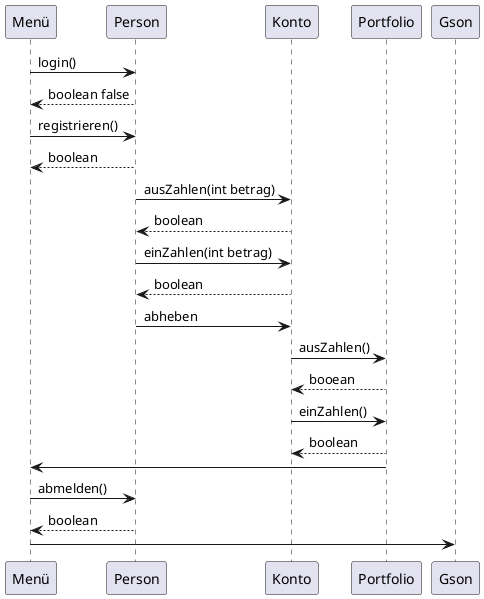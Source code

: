 @startuml

Menü -> Person :login()
Person --> Menü : boolean false
Menü -> Person : registrieren()
Person --> Menü : boolean
Person -> Konto : ausZahlen(int betrag)  
Konto --> Person : boolean
Person -> Konto : einZahlen(int betrag)
Konto --> Person : boolean
Person -> Konto : abheben
Konto -> Portfolio : ausZahlen()
Portfolio --> Konto : booean
Konto -> Portfolio : einZahlen()
Portfolio --> Konto : boolean
Portfolio -> Menü
Menü -> Person : abmelden()
Person --> Menü : boolean
Menü -> Gson:

@enduml

@startuml

Menü -> Person : login()
Person --> Menü : boolean
Menü -> Person : registrieren()
Person --> Menü : boolean
Anmelden -> Menü 
Menü -> MenüFinanzen : input() 
MenüFinazen -> KaufuVerkaufen :input()
KaufuVerkaufen -> AktienMarkt 
AktienMarkt -> Person : string (Welche Aktie Willst du Kaufen.Verkaufen ?)
Person -> AktienMarkt : input() 
AktienMarkt -> Person : string (Wie Viele Aktien willst du Kaufen.Verkaufen)  
AktienMarkt-> Lequide.Mittel: scan()
Lequide.Mittel --> AktienMarkt: boolean Fals
Lequide.Mittel -> Person : string (Das Aufgeladene Geld reicht nicht aus)
Lequide.Mittel --> AktienMarkt: boolean true
Lequide.Mittel -> AktienMarkt: kauf()
AktienMarkt -> Lequide.Mittel: Value (Lequide.Miitel - value stock * Anzahl stock)
AktienMarkt -> Portfolio : transfer()
Lequide.Mittel -> Person : string (Value)
Portfolio -> Person : string (Anzahl Stock, Value Stock) 
AktienMarkt -> Zurück: input()
Zurück -> MenüFinanzen
MenüFinanzen -> Zurück : input()
Zurück -> Menü 
Menü -> Abmelden : input()
Abmelden -> Person

@enduml

@startuml

Menü -> Person : login()
Person --> Menü : boolean true
Menü -> Person : registrieren()
Person --> Menü : boolean
Menü -> MenüAktien: input()
MenüAktien -> Kurse: input()
Kurse -> AktienMarket : show()
AktienMarket -> Zurück: input()
Zurück -> MenüAktien:
MenüAktien -> Zurück: input()
Zurück -> Menü
Menü -> Abmelden: input()
Abmelden -> Person  

@enduml

@startuml

Person -> Anmelden :login()
Anmelden --> Person : boolean true
Person -> registrieren :registrieren()
registrieren -> Person :string() 
Person -> Anmelden  :login()
Anmelden -> Menü 
Menü -> MenüAktien: input()
MenüAktien -> Portfolio: input()
Portfolio -> Aktien : show()
Aktien -> Zurück: input()
Zurück -> MenüAktien: 
MenüAktien -> Zurück: input()
Zurück -> Menü: 
Menü -> Abmelden : input()
Abmelden -> Person 

@enduml
